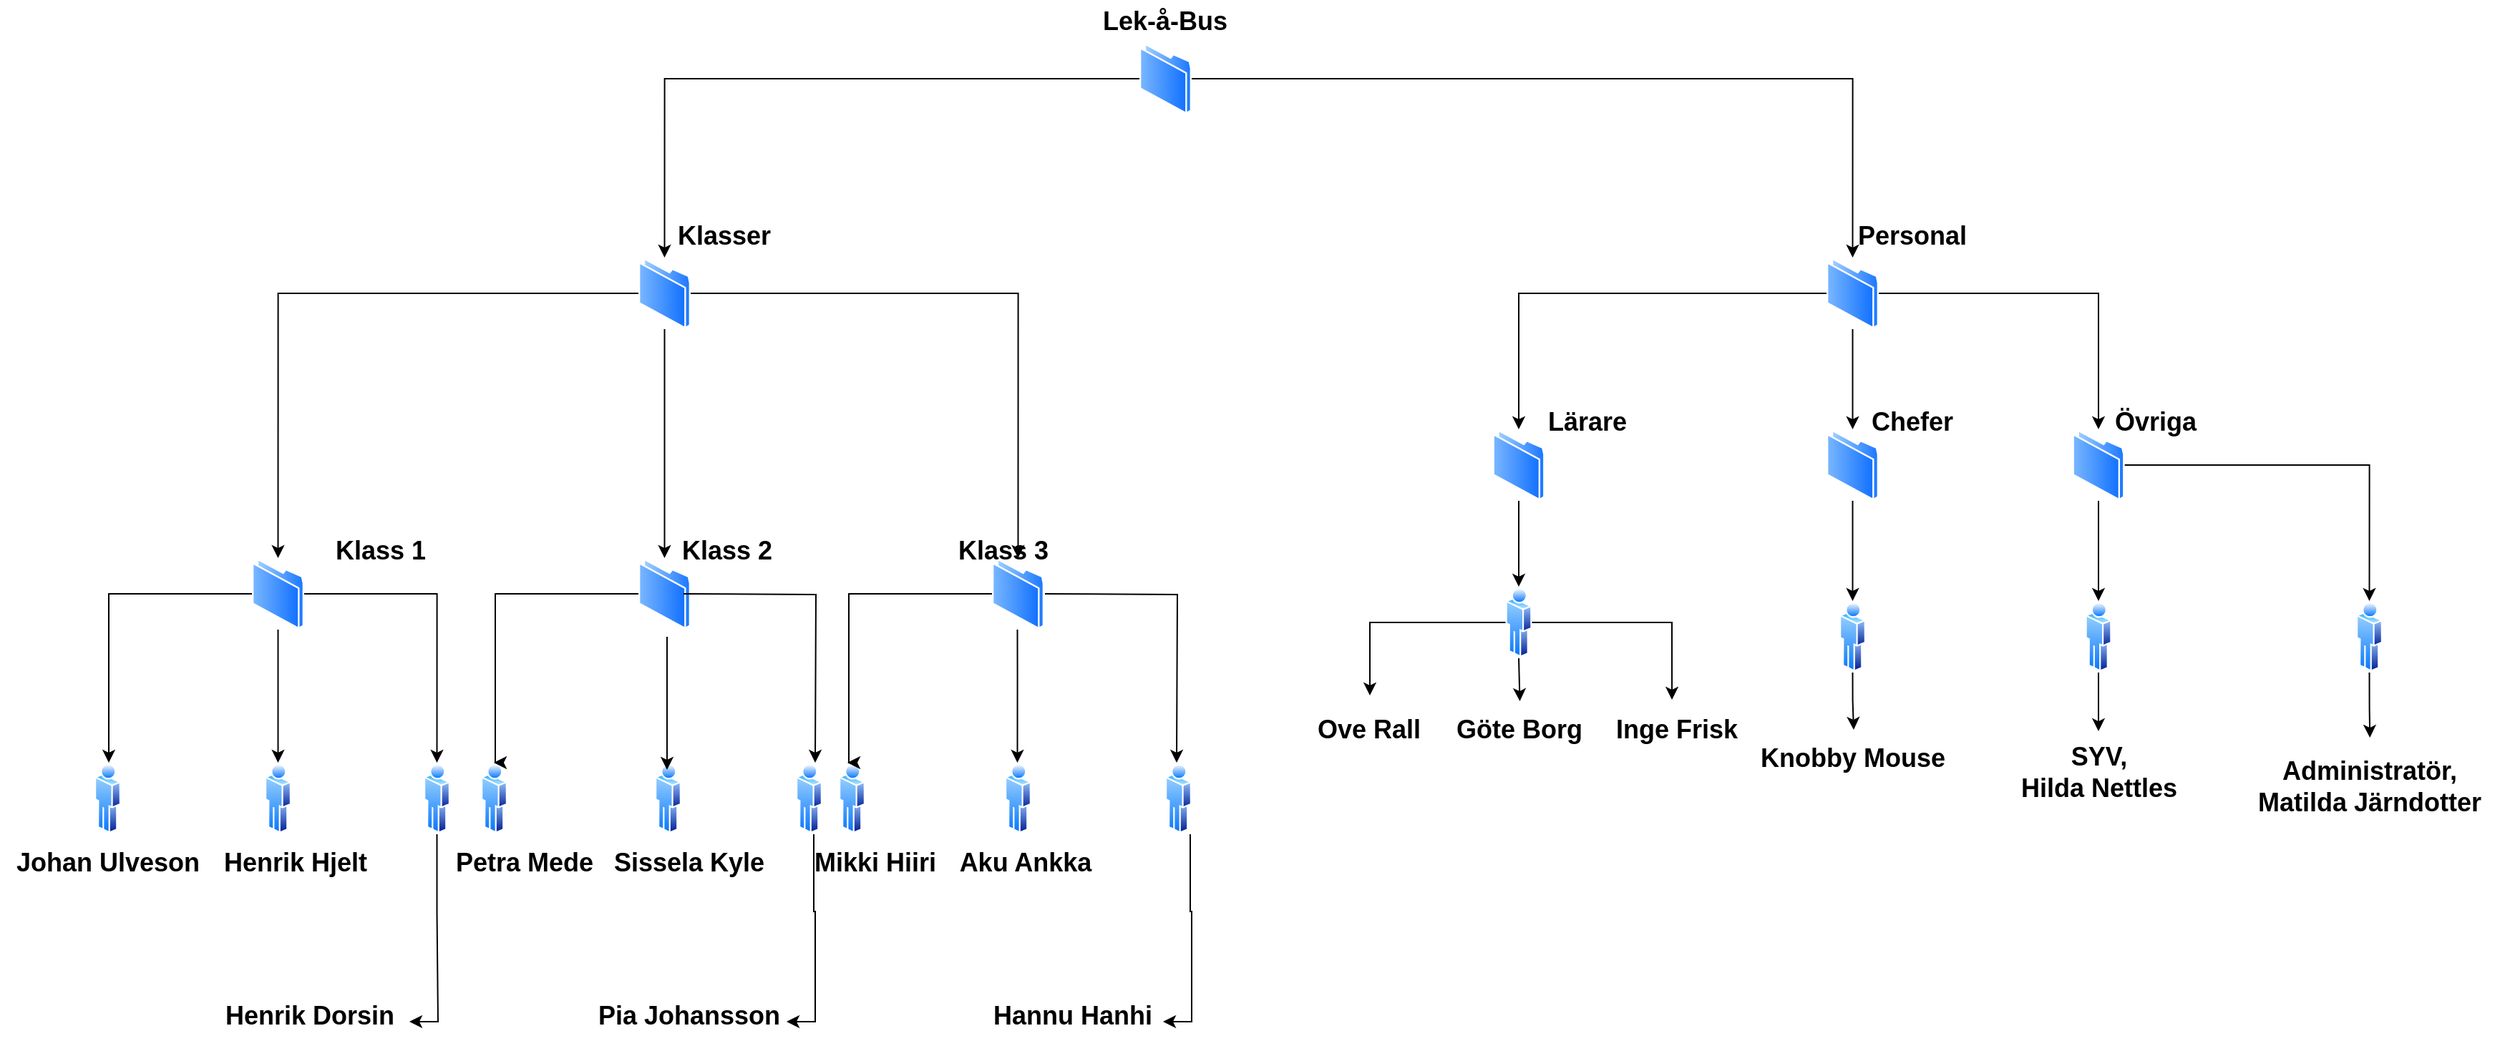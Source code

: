 <mxfile version="22.0.6" type="google">
  <diagram name="Page-1" id="42Ml67-D2NMtp3iTDZL6">
    <mxGraphModel grid="1" page="1" gridSize="10" guides="1" tooltips="1" connect="1" arrows="1" fold="1" pageScale="1" pageWidth="827" pageHeight="1169" math="0" shadow="0">
      <root>
        <mxCell id="0" />
        <mxCell id="1" parent="0" />
        <mxCell id="eoWJQRC1UrhxIhkbecf0-36" style="edgeStyle=orthogonalEdgeStyle;rounded=0;orthogonalLoop=1;jettySize=auto;html=1;exitX=0;exitY=0.5;exitDx=0;exitDy=0;entryX=0.5;entryY=0;entryDx=0;entryDy=0;" edge="1" parent="1" source="eoWJQRC1UrhxIhkbecf0-1" target="eoWJQRC1UrhxIhkbecf0-2">
          <mxGeometry relative="1" as="geometry" />
        </mxCell>
        <mxCell id="eoWJQRC1UrhxIhkbecf0-37" style="edgeStyle=orthogonalEdgeStyle;rounded=0;orthogonalLoop=1;jettySize=auto;html=1;exitX=1;exitY=0.5;exitDx=0;exitDy=0;entryX=0.5;entryY=0;entryDx=0;entryDy=0;" edge="1" parent="1" source="eoWJQRC1UrhxIhkbecf0-1" target="eoWJQRC1UrhxIhkbecf0-5">
          <mxGeometry relative="1" as="geometry" />
        </mxCell>
        <mxCell id="eoWJQRC1UrhxIhkbecf0-1" value="" style="image;aspect=fixed;perimeter=ellipsePerimeter;html=1;align=center;shadow=0;dashed=0;spacingTop=3;image=img/lib/active_directory/folder.svg;" vertex="1" parent="1">
          <mxGeometry x="480" y="150" width="36.5" height="50" as="geometry" />
        </mxCell>
        <mxCell id="_5cJ_1aOw6HjbSMwb-Ic-2" style="edgeStyle=orthogonalEdgeStyle;rounded=0;orthogonalLoop=1;jettySize=auto;html=1;" edge="1" parent="1" source="eoWJQRC1UrhxIhkbecf0-2" target="eoWJQRC1UrhxIhkbecf0-20">
          <mxGeometry relative="1" as="geometry" />
        </mxCell>
        <mxCell id="_5cJ_1aOw6HjbSMwb-Ic-3" style="edgeStyle=orthogonalEdgeStyle;rounded=0;orthogonalLoop=1;jettySize=auto;html=1;exitX=0;exitY=0.5;exitDx=0;exitDy=0;entryX=0.5;entryY=0;entryDx=0;entryDy=0;" edge="1" parent="1" source="eoWJQRC1UrhxIhkbecf0-2" target="eoWJQRC1UrhxIhkbecf0-21">
          <mxGeometry relative="1" as="geometry" />
        </mxCell>
        <mxCell id="_5cJ_1aOw6HjbSMwb-Ic-4" style="edgeStyle=orthogonalEdgeStyle;rounded=0;orthogonalLoop=1;jettySize=auto;html=1;exitX=1;exitY=0.5;exitDx=0;exitDy=0;entryX=0.5;entryY=0;entryDx=0;entryDy=0;" edge="1" parent="1" source="eoWJQRC1UrhxIhkbecf0-2" target="eoWJQRC1UrhxIhkbecf0-22">
          <mxGeometry relative="1" as="geometry" />
        </mxCell>
        <mxCell id="eoWJQRC1UrhxIhkbecf0-2" value="" style="image;aspect=fixed;perimeter=ellipsePerimeter;html=1;align=center;shadow=0;dashed=0;spacingTop=3;image=img/lib/active_directory/folder.svg;" vertex="1" parent="1">
          <mxGeometry x="130" y="300" width="36.5" height="50" as="geometry" />
        </mxCell>
        <mxCell id="eoWJQRC1UrhxIhkbecf0-3" value="&lt;b&gt;&lt;font style=&quot;font-size: 18px;&quot;&gt;Lek-å-Bus&lt;/font&gt;&lt;/b&gt;" style="text;strokeColor=none;align=center;fillColor=none;html=1;verticalAlign=middle;whiteSpace=wrap;rounded=0;" vertex="1" parent="1">
          <mxGeometry x="453.25" y="120" width="90" height="30" as="geometry" />
        </mxCell>
        <mxCell id="_5cJ_1aOw6HjbSMwb-Ic-26" style="edgeStyle=orthogonalEdgeStyle;rounded=0;orthogonalLoop=1;jettySize=auto;html=1;exitX=0.5;exitY=1;exitDx=0;exitDy=0;entryX=0.5;entryY=0;entryDx=0;entryDy=0;" edge="1" parent="1" source="eoWJQRC1UrhxIhkbecf0-4" target="_5cJ_1aOw6HjbSMwb-Ic-22">
          <mxGeometry relative="1" as="geometry" />
        </mxCell>
        <mxCell id="eoWJQRC1UrhxIhkbecf0-4" value="" style="image;aspect=fixed;perimeter=ellipsePerimeter;html=1;align=center;shadow=0;dashed=0;spacingTop=3;image=img/lib/active_directory/folder.svg;" vertex="1" parent="1">
          <mxGeometry x="960" y="420" width="36.5" height="50" as="geometry" />
        </mxCell>
        <mxCell id="eoWJQRC1UrhxIhkbecf0-32" style="edgeStyle=orthogonalEdgeStyle;rounded=0;orthogonalLoop=1;jettySize=auto;html=1;exitX=0;exitY=0.5;exitDx=0;exitDy=0;entryX=0.5;entryY=0;entryDx=0;entryDy=0;" edge="1" parent="1" source="eoWJQRC1UrhxIhkbecf0-5" target="eoWJQRC1UrhxIhkbecf0-29">
          <mxGeometry relative="1" as="geometry" />
        </mxCell>
        <mxCell id="eoWJQRC1UrhxIhkbecf0-33" style="edgeStyle=orthogonalEdgeStyle;rounded=0;orthogonalLoop=1;jettySize=auto;html=1;exitX=1;exitY=0.5;exitDx=0;exitDy=0;entryX=0.5;entryY=0;entryDx=0;entryDy=0;" edge="1" parent="1" source="eoWJQRC1UrhxIhkbecf0-5" target="eoWJQRC1UrhxIhkbecf0-30">
          <mxGeometry relative="1" as="geometry" />
        </mxCell>
        <mxCell id="eoWJQRC1UrhxIhkbecf0-35" style="edgeStyle=orthogonalEdgeStyle;rounded=0;orthogonalLoop=1;jettySize=auto;html=1;exitX=0.5;exitY=1;exitDx=0;exitDy=0;entryX=0.5;entryY=0;entryDx=0;entryDy=0;" edge="1" parent="1" source="eoWJQRC1UrhxIhkbecf0-5" target="eoWJQRC1UrhxIhkbecf0-4">
          <mxGeometry relative="1" as="geometry" />
        </mxCell>
        <mxCell id="eoWJQRC1UrhxIhkbecf0-5" value="" style="image;aspect=fixed;perimeter=ellipsePerimeter;html=1;align=center;shadow=0;dashed=0;spacingTop=3;image=img/lib/active_directory/folder.svg;" vertex="1" parent="1">
          <mxGeometry x="960" y="300" width="36.5" height="50" as="geometry" />
        </mxCell>
        <mxCell id="eoWJQRC1UrhxIhkbecf0-6" value="&lt;b&gt;&lt;font style=&quot;font-size: 18px;&quot;&gt;Personal&lt;/font&gt;&lt;/b&gt;" style="text;strokeColor=none;align=center;fillColor=none;html=1;verticalAlign=middle;whiteSpace=wrap;rounded=0;" vertex="1" parent="1">
          <mxGeometry x="990" y="270" width="60" height="30" as="geometry" />
        </mxCell>
        <mxCell id="eoWJQRC1UrhxIhkbecf0-7" value="&lt;b&gt;&lt;font style=&quot;font-size: 18px;&quot;&gt;Klasser&lt;/font&gt;&lt;/b&gt;" style="text;strokeColor=none;align=center;fillColor=none;html=1;verticalAlign=middle;whiteSpace=wrap;rounded=0;" vertex="1" parent="1">
          <mxGeometry x="160" y="270" width="60" height="30" as="geometry" />
        </mxCell>
        <mxCell id="eoWJQRC1UrhxIhkbecf0-9" value="&lt;b&gt;&lt;font style=&quot;font-size: 18px;&quot;&gt;Chefer&lt;/font&gt;&lt;/b&gt;" style="text;strokeColor=none;align=center;fillColor=none;html=1;verticalAlign=middle;whiteSpace=wrap;rounded=0;" vertex="1" parent="1">
          <mxGeometry x="990" y="400" width="60" height="30" as="geometry" />
        </mxCell>
        <mxCell id="eoWJQRC1UrhxIhkbecf0-20" value="" style="image;aspect=fixed;perimeter=ellipsePerimeter;html=1;align=center;shadow=0;dashed=0;spacingTop=3;image=img/lib/active_directory/folder.svg;" vertex="1" parent="1">
          <mxGeometry x="130" y="510" width="36.5" height="50" as="geometry" />
        </mxCell>
        <mxCell id="_5cJ_1aOw6HjbSMwb-Ic-16" style="edgeStyle=orthogonalEdgeStyle;rounded=0;orthogonalLoop=1;jettySize=auto;html=1;exitX=0.5;exitY=1;exitDx=0;exitDy=0;entryX=0.5;entryY=0;entryDx=0;entryDy=0;" edge="1" parent="1" source="eoWJQRC1UrhxIhkbecf0-21" target="_5cJ_1aOw6HjbSMwb-Ic-12">
          <mxGeometry relative="1" as="geometry" />
        </mxCell>
        <mxCell id="_5cJ_1aOw6HjbSMwb-Ic-56" style="edgeStyle=orthogonalEdgeStyle;rounded=0;orthogonalLoop=1;jettySize=auto;html=1;exitX=0;exitY=0.5;exitDx=0;exitDy=0;entryX=0.5;entryY=0;entryDx=0;entryDy=0;" edge="1" parent="1" source="eoWJQRC1UrhxIhkbecf0-21" target="_5cJ_1aOw6HjbSMwb-Ic-55">
          <mxGeometry relative="1" as="geometry">
            <Array as="points">
              <mxPoint x="-240" y="535" />
              <mxPoint x="-240" y="653" />
            </Array>
          </mxGeometry>
        </mxCell>
        <mxCell id="_5cJ_1aOw6HjbSMwb-Ic-58" style="edgeStyle=orthogonalEdgeStyle;rounded=0;orthogonalLoop=1;jettySize=auto;html=1;exitX=1;exitY=0.5;exitDx=0;exitDy=0;entryX=0.5;entryY=0;entryDx=0;entryDy=0;" edge="1" parent="1" source="eoWJQRC1UrhxIhkbecf0-21" target="_5cJ_1aOw6HjbSMwb-Ic-57">
          <mxGeometry relative="1" as="geometry" />
        </mxCell>
        <mxCell id="eoWJQRC1UrhxIhkbecf0-21" value="" style="image;aspect=fixed;perimeter=ellipsePerimeter;html=1;align=center;shadow=0;dashed=0;spacingTop=3;image=img/lib/active_directory/folder.svg;" vertex="1" parent="1">
          <mxGeometry x="-140" y="510" width="36.5" height="50" as="geometry" />
        </mxCell>
        <mxCell id="eoWJQRC1UrhxIhkbecf0-22" value="" style="image;aspect=fixed;perimeter=ellipsePerimeter;html=1;align=center;shadow=0;dashed=0;spacingTop=3;image=img/lib/active_directory/folder.svg;" vertex="1" parent="1">
          <mxGeometry x="377" y="510" width="36.5" height="50" as="geometry" />
        </mxCell>
        <mxCell id="eoWJQRC1UrhxIhkbecf0-26" value="&lt;b&gt;&lt;font style=&quot;font-size: 18px;&quot;&gt;Klass 1&lt;/font&gt;&lt;/b&gt;" style="text;strokeColor=none;align=center;fillColor=none;html=1;verticalAlign=middle;whiteSpace=wrap;rounded=0;" vertex="1" parent="1">
          <mxGeometry x="-90" y="490" width="80" height="30" as="geometry" />
        </mxCell>
        <mxCell id="eoWJQRC1UrhxIhkbecf0-27" value="&lt;b&gt;&lt;font style=&quot;font-size: 18px;&quot;&gt;Klass 2&lt;/font&gt;&lt;/b&gt;" style="text;strokeColor=none;align=center;fillColor=none;html=1;verticalAlign=middle;whiteSpace=wrap;rounded=0;" vertex="1" parent="1">
          <mxGeometry x="150" y="490" width="83.5" height="30" as="geometry" />
        </mxCell>
        <mxCell id="eoWJQRC1UrhxIhkbecf0-28" value="&lt;b&gt;&lt;font style=&quot;font-size: 18px;&quot;&gt;Klass 3&lt;/font&gt;&lt;/b&gt;" style="text;strokeColor=none;align=center;fillColor=none;html=1;verticalAlign=middle;whiteSpace=wrap;rounded=0;" vertex="1" parent="1">
          <mxGeometry x="350" y="490" width="70" height="30" as="geometry" />
        </mxCell>
        <mxCell id="_5cJ_1aOw6HjbSMwb-Ic-27" style="edgeStyle=orthogonalEdgeStyle;rounded=0;orthogonalLoop=1;jettySize=auto;html=1;exitX=0.5;exitY=1;exitDx=0;exitDy=0;entryX=0.5;entryY=0;entryDx=0;entryDy=0;" edge="1" parent="1" source="eoWJQRC1UrhxIhkbecf0-29" target="_5cJ_1aOw6HjbSMwb-Ic-21">
          <mxGeometry relative="1" as="geometry" />
        </mxCell>
        <mxCell id="eoWJQRC1UrhxIhkbecf0-29" value="" style="image;aspect=fixed;perimeter=ellipsePerimeter;html=1;align=center;shadow=0;dashed=0;spacingTop=3;image=img/lib/active_directory/folder.svg;" vertex="1" parent="1">
          <mxGeometry x="726.75" y="420" width="36.5" height="50" as="geometry" />
        </mxCell>
        <mxCell id="_5cJ_1aOw6HjbSMwb-Ic-29" style="edgeStyle=orthogonalEdgeStyle;rounded=0;orthogonalLoop=1;jettySize=auto;html=1;exitX=0.5;exitY=1;exitDx=0;exitDy=0;entryX=0.5;entryY=0;entryDx=0;entryDy=0;" edge="1" parent="1" source="eoWJQRC1UrhxIhkbecf0-30" target="_5cJ_1aOw6HjbSMwb-Ic-23">
          <mxGeometry relative="1" as="geometry" />
        </mxCell>
        <mxCell id="_5cJ_1aOw6HjbSMwb-Ic-33" style="edgeStyle=orthogonalEdgeStyle;rounded=0;orthogonalLoop=1;jettySize=auto;html=1;exitX=1;exitY=0.5;exitDx=0;exitDy=0;entryX=0.5;entryY=0;entryDx=0;entryDy=0;" edge="1" parent="1" source="eoWJQRC1UrhxIhkbecf0-30" target="_5cJ_1aOw6HjbSMwb-Ic-32">
          <mxGeometry relative="1" as="geometry" />
        </mxCell>
        <mxCell id="eoWJQRC1UrhxIhkbecf0-30" value="" style="image;aspect=fixed;perimeter=ellipsePerimeter;html=1;align=center;shadow=0;dashed=0;spacingTop=3;image=img/lib/active_directory/folder.svg;" vertex="1" parent="1">
          <mxGeometry x="1131.75" y="420" width="36.5" height="50" as="geometry" />
        </mxCell>
        <mxCell id="eoWJQRC1UrhxIhkbecf0-31" value="&lt;b&gt;&lt;font style=&quot;font-size: 18px;&quot;&gt;Lärare&lt;/font&gt;&lt;/b&gt;" style="text;strokeColor=none;align=center;fillColor=none;html=1;verticalAlign=middle;whiteSpace=wrap;rounded=0;" vertex="1" parent="1">
          <mxGeometry x="763.25" y="400" width="60" height="30" as="geometry" />
        </mxCell>
        <mxCell id="eoWJQRC1UrhxIhkbecf0-34" value="&lt;b&gt;&lt;font style=&quot;font-size: 18px;&quot;&gt;Övriga&lt;/font&gt;&lt;/b&gt;" style="text;strokeColor=none;align=center;fillColor=none;html=1;verticalAlign=middle;whiteSpace=wrap;rounded=0;" vertex="1" parent="1">
          <mxGeometry x="1160" y="400" width="60" height="30" as="geometry" />
        </mxCell>
        <mxCell id="_5cJ_1aOw6HjbSMwb-Ic-8" value="&lt;span style=&quot;font-size: 18px;&quot;&gt;&lt;b&gt;Johan Ulveson&lt;/b&gt;&lt;/span&gt;" style="text;html=1;align=center;verticalAlign=middle;resizable=0;points=[];autosize=1;strokeColor=none;fillColor=none;" vertex="1" parent="1">
          <mxGeometry x="-315.75" y="703" width="150" height="40" as="geometry" />
        </mxCell>
        <mxCell id="_5cJ_1aOw6HjbSMwb-Ic-9" value="&lt;span style=&quot;font-size: 18px;&quot;&gt;&lt;b&gt;Petra Mede&lt;/b&gt;&lt;/span&gt;" style="text;html=1;align=center;verticalAlign=middle;resizable=0;points=[];autosize=1;strokeColor=none;fillColor=none;" vertex="1" parent="1">
          <mxGeometry x="-10" y="703" width="120" height="40" as="geometry" />
        </mxCell>
        <mxCell id="_5cJ_1aOw6HjbSMwb-Ic-12" value="" style="image;aspect=fixed;perimeter=ellipsePerimeter;html=1;align=center;shadow=0;dashed=0;spacingTop=3;image=img/lib/active_directory/user.svg;" vertex="1" parent="1">
          <mxGeometry x="-131" y="653" width="18.5" height="50" as="geometry" />
        </mxCell>
        <mxCell id="_5cJ_1aOw6HjbSMwb-Ic-13" value="" style="image;aspect=fixed;perimeter=ellipsePerimeter;html=1;align=center;shadow=0;dashed=0;spacingTop=3;image=img/lib/active_directory/user.svg;" vertex="1" parent="1">
          <mxGeometry x="141.5" y="653" width="18.5" height="50" as="geometry" />
        </mxCell>
        <mxCell id="_5cJ_1aOw6HjbSMwb-Ic-14" value="" style="image;aspect=fixed;perimeter=ellipsePerimeter;html=1;align=center;shadow=0;dashed=0;spacingTop=3;image=img/lib/active_directory/user.svg;" vertex="1" parent="1">
          <mxGeometry x="270" y="653" width="18.5" height="50" as="geometry" />
        </mxCell>
        <mxCell id="_5cJ_1aOw6HjbSMwb-Ic-15" value="&lt;span style=&quot;font-size: 18px;&quot;&gt;&lt;b&gt;Hannu Hanhi&lt;/b&gt;&lt;/span&gt;" style="text;html=1;align=center;verticalAlign=middle;resizable=0;points=[];autosize=1;strokeColor=none;fillColor=none;" vertex="1" parent="1">
          <mxGeometry x="368" y="810" width="130" height="40" as="geometry" />
        </mxCell>
        <mxCell id="_5cJ_1aOw6HjbSMwb-Ic-21" value="" style="image;aspect=fixed;perimeter=ellipsePerimeter;html=1;align=center;shadow=0;dashed=0;spacingTop=3;image=img/lib/active_directory/user.svg;" vertex="1" parent="1">
          <mxGeometry x="735.75" y="530" width="18.5" height="50" as="geometry" />
        </mxCell>
        <mxCell id="_5cJ_1aOw6HjbSMwb-Ic-22" value="" style="image;aspect=fixed;perimeter=ellipsePerimeter;html=1;align=center;shadow=0;dashed=0;spacingTop=3;image=img/lib/active_directory/user.svg;" vertex="1" parent="1">
          <mxGeometry x="969" y="540" width="18.5" height="50" as="geometry" />
        </mxCell>
        <mxCell id="_5cJ_1aOw6HjbSMwb-Ic-23" value="" style="image;aspect=fixed;perimeter=ellipsePerimeter;html=1;align=center;shadow=0;dashed=0;spacingTop=3;image=img/lib/active_directory/user.svg;" vertex="1" parent="1">
          <mxGeometry x="1140.75" y="540" width="18.5" height="50" as="geometry" />
        </mxCell>
        <mxCell id="_5cJ_1aOw6HjbSMwb-Ic-30" value="&lt;b&gt;&lt;font style=&quot;font-size: 18px;&quot;&gt;SYV, &lt;br&gt;Hilda Nettles&lt;br&gt;&lt;/font&gt;&lt;/b&gt;" style="text;html=1;align=center;verticalAlign=middle;resizable=0;points=[];autosize=1;strokeColor=none;fillColor=none;" vertex="1" parent="1">
          <mxGeometry x="1085" y="630" width="130" height="60" as="geometry" />
        </mxCell>
        <mxCell id="_5cJ_1aOw6HjbSMwb-Ic-32" value="" style="image;aspect=fixed;perimeter=ellipsePerimeter;html=1;align=center;shadow=0;dashed=0;spacingTop=3;image=img/lib/active_directory/user.svg;" vertex="1" parent="1">
          <mxGeometry x="1330" y="540" width="18.5" height="50" as="geometry" />
        </mxCell>
        <mxCell id="_5cJ_1aOw6HjbSMwb-Ic-34" value="&lt;b&gt;&lt;font style=&quot;font-size: 18px;&quot;&gt;Administratör, &lt;br&gt;Matilda Järndotter&lt;/font&gt;&lt;/b&gt;" style="text;html=1;align=center;verticalAlign=middle;resizable=0;points=[];autosize=1;strokeColor=none;fillColor=none;rotation=0;" vertex="1" parent="1">
          <mxGeometry x="1249.25" y="640" width="180" height="60" as="geometry" />
        </mxCell>
        <mxCell id="_5cJ_1aOw6HjbSMwb-Ic-36" style="edgeStyle=orthogonalEdgeStyle;rounded=0;orthogonalLoop=1;jettySize=auto;html=1;exitX=0.5;exitY=1;exitDx=0;exitDy=0;entryX=0.502;entryY=-0.075;entryDx=0;entryDy=0;entryPerimeter=0;" edge="1" parent="1" source="_5cJ_1aOw6HjbSMwb-Ic-32" target="_5cJ_1aOw6HjbSMwb-Ic-34">
          <mxGeometry relative="1" as="geometry" />
        </mxCell>
        <mxCell id="_5cJ_1aOw6HjbSMwb-Ic-39" style="edgeStyle=orthogonalEdgeStyle;rounded=0;orthogonalLoop=1;jettySize=auto;html=1;exitX=0.5;exitY=1;exitDx=0;exitDy=0;entryX=0.5;entryY=0.017;entryDx=0;entryDy=0;entryPerimeter=0;" edge="1" parent="1" source="_5cJ_1aOw6HjbSMwb-Ic-23" target="_5cJ_1aOw6HjbSMwb-Ic-30">
          <mxGeometry relative="1" as="geometry" />
        </mxCell>
        <mxCell id="_5cJ_1aOw6HjbSMwb-Ic-40" value="&lt;b&gt;&lt;font style=&quot;font-size: 18px;&quot;&gt;Knobby Mouse&lt;/font&gt;&lt;/b&gt;" style="text;html=1;align=center;verticalAlign=middle;resizable=0;points=[];autosize=1;strokeColor=none;fillColor=none;" vertex="1" parent="1">
          <mxGeometry x="903.25" y="630" width="150" height="40" as="geometry" />
        </mxCell>
        <mxCell id="_5cJ_1aOw6HjbSMwb-Ic-41" style="edgeStyle=orthogonalEdgeStyle;rounded=0;orthogonalLoop=1;jettySize=auto;html=1;exitX=0.5;exitY=1;exitDx=0;exitDy=0;entryX=0.505;entryY=0;entryDx=0;entryDy=0;entryPerimeter=0;" edge="1" parent="1" source="_5cJ_1aOw6HjbSMwb-Ic-22" target="_5cJ_1aOw6HjbSMwb-Ic-40">
          <mxGeometry relative="1" as="geometry" />
        </mxCell>
        <mxCell id="_5cJ_1aOw6HjbSMwb-Ic-42" value="&lt;b&gt;&lt;font style=&quot;font-size: 18px;&quot;&gt;Göte Borg&lt;/font&gt;&lt;/b&gt;" style="text;html=1;align=center;verticalAlign=middle;resizable=0;points=[];autosize=1;strokeColor=none;fillColor=none;" vertex="1" parent="1">
          <mxGeometry x="690" y="610" width="110" height="40" as="geometry" />
        </mxCell>
        <mxCell id="_5cJ_1aOw6HjbSMwb-Ic-43" value="&lt;b&gt;&lt;font style=&quot;font-size: 18px;&quot;&gt;Inge Frisk&lt;/font&gt;&lt;/b&gt;" style="text;html=1;align=center;verticalAlign=middle;resizable=0;points=[];autosize=1;strokeColor=none;fillColor=none;" vertex="1" parent="1">
          <mxGeometry x="800" y="610" width="110" height="40" as="geometry" />
        </mxCell>
        <mxCell id="_5cJ_1aOw6HjbSMwb-Ic-44" value="&lt;b&gt;&lt;font style=&quot;font-size: 18px;&quot;&gt;Ove Rall&lt;/font&gt;&lt;/b&gt;" style="text;html=1;align=center;verticalAlign=middle;resizable=0;points=[];autosize=1;strokeColor=none;fillColor=none;" vertex="1" parent="1">
          <mxGeometry x="590" y="610" width="100" height="40" as="geometry" />
        </mxCell>
        <mxCell id="_5cJ_1aOw6HjbSMwb-Ic-45" style="edgeStyle=orthogonalEdgeStyle;rounded=0;orthogonalLoop=1;jettySize=auto;html=1;exitX=0.5;exitY=1;exitDx=0;exitDy=0;entryX=0.507;entryY=0;entryDx=0;entryDy=0;entryPerimeter=0;" edge="1" parent="1" source="_5cJ_1aOw6HjbSMwb-Ic-21" target="_5cJ_1aOw6HjbSMwb-Ic-42">
          <mxGeometry relative="1" as="geometry" />
        </mxCell>
        <mxCell id="_5cJ_1aOw6HjbSMwb-Ic-46" style="edgeStyle=orthogonalEdgeStyle;rounded=0;orthogonalLoop=1;jettySize=auto;html=1;exitX=0;exitY=0.5;exitDx=0;exitDy=0;entryX=0.51;entryY=-0.1;entryDx=0;entryDy=0;entryPerimeter=0;" edge="1" parent="1" source="_5cJ_1aOw6HjbSMwb-Ic-21" target="_5cJ_1aOw6HjbSMwb-Ic-44">
          <mxGeometry relative="1" as="geometry" />
        </mxCell>
        <mxCell id="_5cJ_1aOw6HjbSMwb-Ic-47" style="edgeStyle=orthogonalEdgeStyle;rounded=0;orthogonalLoop=1;jettySize=auto;html=1;exitX=1;exitY=0.5;exitDx=0;exitDy=0;entryX=0.473;entryY=-0.025;entryDx=0;entryDy=0;entryPerimeter=0;" edge="1" parent="1" source="_5cJ_1aOw6HjbSMwb-Ic-21" target="_5cJ_1aOw6HjbSMwb-Ic-43">
          <mxGeometry relative="1" as="geometry" />
        </mxCell>
        <mxCell id="_5cJ_1aOw6HjbSMwb-Ic-48" value="&lt;span style=&quot;font-size: 18px;&quot;&gt;&lt;b&gt;Aku Ankka&lt;/b&gt;&lt;/span&gt;" style="text;html=1;align=center;verticalAlign=middle;resizable=0;points=[];autosize=1;strokeColor=none;fillColor=none;" vertex="1" parent="1">
          <mxGeometry x="340" y="703" width="120" height="40" as="geometry" />
        </mxCell>
        <mxCell id="_5cJ_1aOw6HjbSMwb-Ic-50" value="&lt;span style=&quot;font-size: 18px;&quot;&gt;&lt;b&gt;Mikki Hiiri&lt;/b&gt;&lt;/span&gt;" style="text;html=1;align=center;verticalAlign=middle;resizable=0;points=[];autosize=1;strokeColor=none;fillColor=none;" vertex="1" parent="1">
          <mxGeometry x="240" y="703" width="110" height="40" as="geometry" />
        </mxCell>
        <mxCell id="_5cJ_1aOw6HjbSMwb-Ic-51" value="&lt;font style=&quot;font-size: 18px;&quot;&gt;&lt;b&gt;Sissela Kyle&lt;/b&gt;&lt;/font&gt;" style="text;html=1;align=center;verticalAlign=middle;resizable=0;points=[];autosize=1;strokeColor=none;fillColor=none;" vertex="1" parent="1">
          <mxGeometry x="100" y="703" width="130" height="40" as="geometry" />
        </mxCell>
        <mxCell id="_5cJ_1aOw6HjbSMwb-Ic-52" value="&lt;font style=&quot;font-size: 18px;&quot;&gt;&lt;b&gt;Pia Johansson&lt;/b&gt;&lt;/font&gt;" style="text;html=1;align=center;verticalAlign=middle;resizable=0;points=[];autosize=1;strokeColor=none;fillColor=none;" vertex="1" parent="1">
          <mxGeometry x="90" y="810" width="150" height="40" as="geometry" />
        </mxCell>
        <mxCell id="_5cJ_1aOw6HjbSMwb-Ic-53" value="&lt;font style=&quot;font-size: 18px;&quot;&gt;&lt;b&gt;Henrik Hjelt&lt;/b&gt;&lt;/font&gt;" style="text;html=1;align=center;verticalAlign=middle;resizable=0;points=[];autosize=1;strokeColor=none;fillColor=none;" vertex="1" parent="1">
          <mxGeometry x="-170" y="703" width="120" height="40" as="geometry" />
        </mxCell>
        <mxCell id="_5cJ_1aOw6HjbSMwb-Ic-54" value="&lt;font style=&quot;font-size: 18px;&quot;&gt;&lt;b&gt;Henrik Dorsin&lt;/b&gt;&lt;/font&gt;" style="text;html=1;align=center;verticalAlign=middle;resizable=0;points=[];autosize=1;strokeColor=none;fillColor=none;" vertex="1" parent="1">
          <mxGeometry x="-170" y="810" width="140" height="40" as="geometry" />
        </mxCell>
        <mxCell id="_5cJ_1aOw6HjbSMwb-Ic-55" value="" style="image;aspect=fixed;perimeter=ellipsePerimeter;html=1;align=center;shadow=0;dashed=0;spacingTop=3;image=img/lib/active_directory/user.svg;" vertex="1" parent="1">
          <mxGeometry x="-250" y="653" width="18.5" height="50" as="geometry" />
        </mxCell>
        <mxCell id="_5cJ_1aOw6HjbSMwb-Ic-57" value="" style="image;aspect=fixed;perimeter=ellipsePerimeter;html=1;align=center;shadow=0;dashed=0;spacingTop=3;image=img/lib/active_directory/user.svg;" vertex="1" parent="1">
          <mxGeometry x="-20" y="653" width="18.5" height="50" as="geometry" />
        </mxCell>
        <mxCell id="_5cJ_1aOw6HjbSMwb-Ic-71" value="" style="image;aspect=fixed;perimeter=ellipsePerimeter;html=1;align=center;shadow=0;dashed=0;spacingTop=3;image=img/lib/active_directory/user.svg;" vertex="1" parent="1">
          <mxGeometry x="20" y="653" width="18.5" height="50" as="geometry" />
        </mxCell>
        <mxCell id="_5cJ_1aOw6HjbSMwb-Ic-72" value="" style="image;aspect=fixed;perimeter=ellipsePerimeter;html=1;align=center;shadow=0;dashed=0;spacingTop=3;image=img/lib/active_directory/user.svg;" vertex="1" parent="1">
          <mxGeometry x="240" y="653" width="18.5" height="50" as="geometry" />
        </mxCell>
        <mxCell id="_5cJ_1aOw6HjbSMwb-Ic-73" style="edgeStyle=orthogonalEdgeStyle;rounded=0;orthogonalLoop=1;jettySize=auto;html=1;exitX=1;exitY=0.5;exitDx=0;exitDy=0;entryX=0.5;entryY=0;entryDx=0;entryDy=0;" edge="1" parent="1">
          <mxGeometry relative="1" as="geometry">
            <mxPoint x="161.5" y="535" as="sourcePoint" />
            <mxPoint x="253.5" y="653" as="targetPoint" />
          </mxGeometry>
        </mxCell>
        <mxCell id="_5cJ_1aOw6HjbSMwb-Ic-74" style="edgeStyle=orthogonalEdgeStyle;rounded=0;orthogonalLoop=1;jettySize=auto;html=1;exitX=0;exitY=0.5;exitDx=0;exitDy=0;entryX=0.5;entryY=0;entryDx=0;entryDy=0;" edge="1" parent="1">
          <mxGeometry relative="1" as="geometry">
            <mxPoint x="130" y="535" as="sourcePoint" />
            <mxPoint x="29" y="653" as="targetPoint" />
            <Array as="points">
              <mxPoint x="30" y="535" />
              <mxPoint x="30" y="653" />
            </Array>
          </mxGeometry>
        </mxCell>
        <mxCell id="_5cJ_1aOw6HjbSMwb-Ic-75" style="edgeStyle=orthogonalEdgeStyle;rounded=0;orthogonalLoop=1;jettySize=auto;html=1;exitX=0.5;exitY=1;exitDx=0;exitDy=0;entryX=0.5;entryY=0;entryDx=0;entryDy=0;" edge="1" parent="1">
          <mxGeometry relative="1" as="geometry">
            <mxPoint x="150" y="565" as="sourcePoint" />
            <mxPoint x="150" y="658" as="targetPoint" />
            <Array as="points">
              <mxPoint x="150" y="595" />
              <mxPoint x="150" y="595" />
            </Array>
          </mxGeometry>
        </mxCell>
        <mxCell id="_5cJ_1aOw6HjbSMwb-Ic-78" style="edgeStyle=orthogonalEdgeStyle;rounded=0;orthogonalLoop=1;jettySize=auto;html=1;entryX=1;entryY=0.6;entryDx=0;entryDy=0;entryPerimeter=0;" edge="1" parent="1" source="_5cJ_1aOw6HjbSMwb-Ic-57" target="_5cJ_1aOw6HjbSMwb-Ic-54">
          <mxGeometry relative="1" as="geometry">
            <Array as="points">
              <mxPoint x="-11" y="757" />
              <mxPoint x="-10" y="757" />
              <mxPoint x="-10" y="834" />
            </Array>
          </mxGeometry>
        </mxCell>
        <mxCell id="_5cJ_1aOw6HjbSMwb-Ic-84" style="edgeStyle=orthogonalEdgeStyle;rounded=0;orthogonalLoop=1;jettySize=auto;html=1;exitX=0.5;exitY=1;exitDx=0;exitDy=0;entryX=0.5;entryY=0;entryDx=0;entryDy=0;" edge="1" parent="1">
          <mxGeometry relative="1" as="geometry">
            <mxPoint x="394.75" y="560" as="sourcePoint" />
            <mxPoint x="394.75" y="653" as="targetPoint" />
            <Array as="points">
              <mxPoint x="394.75" y="590" />
              <mxPoint x="394.75" y="590" />
            </Array>
          </mxGeometry>
        </mxCell>
        <mxCell id="_5cJ_1aOw6HjbSMwb-Ic-85" style="edgeStyle=orthogonalEdgeStyle;rounded=0;orthogonalLoop=1;jettySize=auto;html=1;exitX=0;exitY=0.5;exitDx=0;exitDy=0;entryX=0.5;entryY=0;entryDx=0;entryDy=0;" edge="1" parent="1">
          <mxGeometry relative="1" as="geometry">
            <mxPoint x="377" y="535" as="sourcePoint" />
            <mxPoint x="276" y="653" as="targetPoint" />
            <Array as="points">
              <mxPoint x="277" y="535" />
              <mxPoint x="277" y="653" />
            </Array>
          </mxGeometry>
        </mxCell>
        <mxCell id="_5cJ_1aOw6HjbSMwb-Ic-87" value="" style="image;aspect=fixed;perimeter=ellipsePerimeter;html=1;align=center;shadow=0;dashed=0;spacingTop=3;image=img/lib/active_directory/user.svg;" vertex="1" parent="1">
          <mxGeometry x="386" y="653" width="18.5" height="50" as="geometry" />
        </mxCell>
        <mxCell id="_5cJ_1aOw6HjbSMwb-Ic-88" style="edgeStyle=orthogonalEdgeStyle;rounded=0;orthogonalLoop=1;jettySize=auto;html=1;exitX=1;exitY=0.5;exitDx=0;exitDy=0;entryX=0.5;entryY=0;entryDx=0;entryDy=0;" edge="1" parent="1">
          <mxGeometry relative="1" as="geometry">
            <mxPoint x="414" y="535" as="sourcePoint" />
            <mxPoint x="506" y="653" as="targetPoint" />
          </mxGeometry>
        </mxCell>
        <mxCell id="_5cJ_1aOw6HjbSMwb-Ic-89" value="" style="image;aspect=fixed;perimeter=ellipsePerimeter;html=1;align=center;shadow=0;dashed=0;spacingTop=3;image=img/lib/active_directory/user.svg;" vertex="1" parent="1">
          <mxGeometry x="498" y="653" width="18.5" height="50" as="geometry" />
        </mxCell>
        <mxCell id="_5cJ_1aOw6HjbSMwb-Ic-90" style="edgeStyle=orthogonalEdgeStyle;rounded=0;orthogonalLoop=1;jettySize=auto;html=1;entryX=1;entryY=0.6;entryDx=0;entryDy=0;entryPerimeter=0;" edge="1" parent="1">
          <mxGeometry relative="1" as="geometry">
            <mxPoint x="515.5" y="703" as="sourcePoint" />
            <mxPoint x="496.5" y="834" as="targetPoint" />
            <Array as="points">
              <mxPoint x="515.5" y="757" />
              <mxPoint x="516.5" y="757" />
              <mxPoint x="516.5" y="834" />
            </Array>
          </mxGeometry>
        </mxCell>
        <mxCell id="_5cJ_1aOw6HjbSMwb-Ic-91" style="edgeStyle=orthogonalEdgeStyle;rounded=0;orthogonalLoop=1;jettySize=auto;html=1;entryX=1;entryY=0.6;entryDx=0;entryDy=0;entryPerimeter=0;" edge="1" parent="1">
          <mxGeometry relative="1" as="geometry">
            <mxPoint x="252.5" y="703" as="sourcePoint" />
            <mxPoint x="233.5" y="834" as="targetPoint" />
            <Array as="points">
              <mxPoint x="252.5" y="757" />
              <mxPoint x="253.5" y="757" />
              <mxPoint x="253.5" y="834" />
            </Array>
          </mxGeometry>
        </mxCell>
      </root>
    </mxGraphModel>
  </diagram>
</mxfile>
